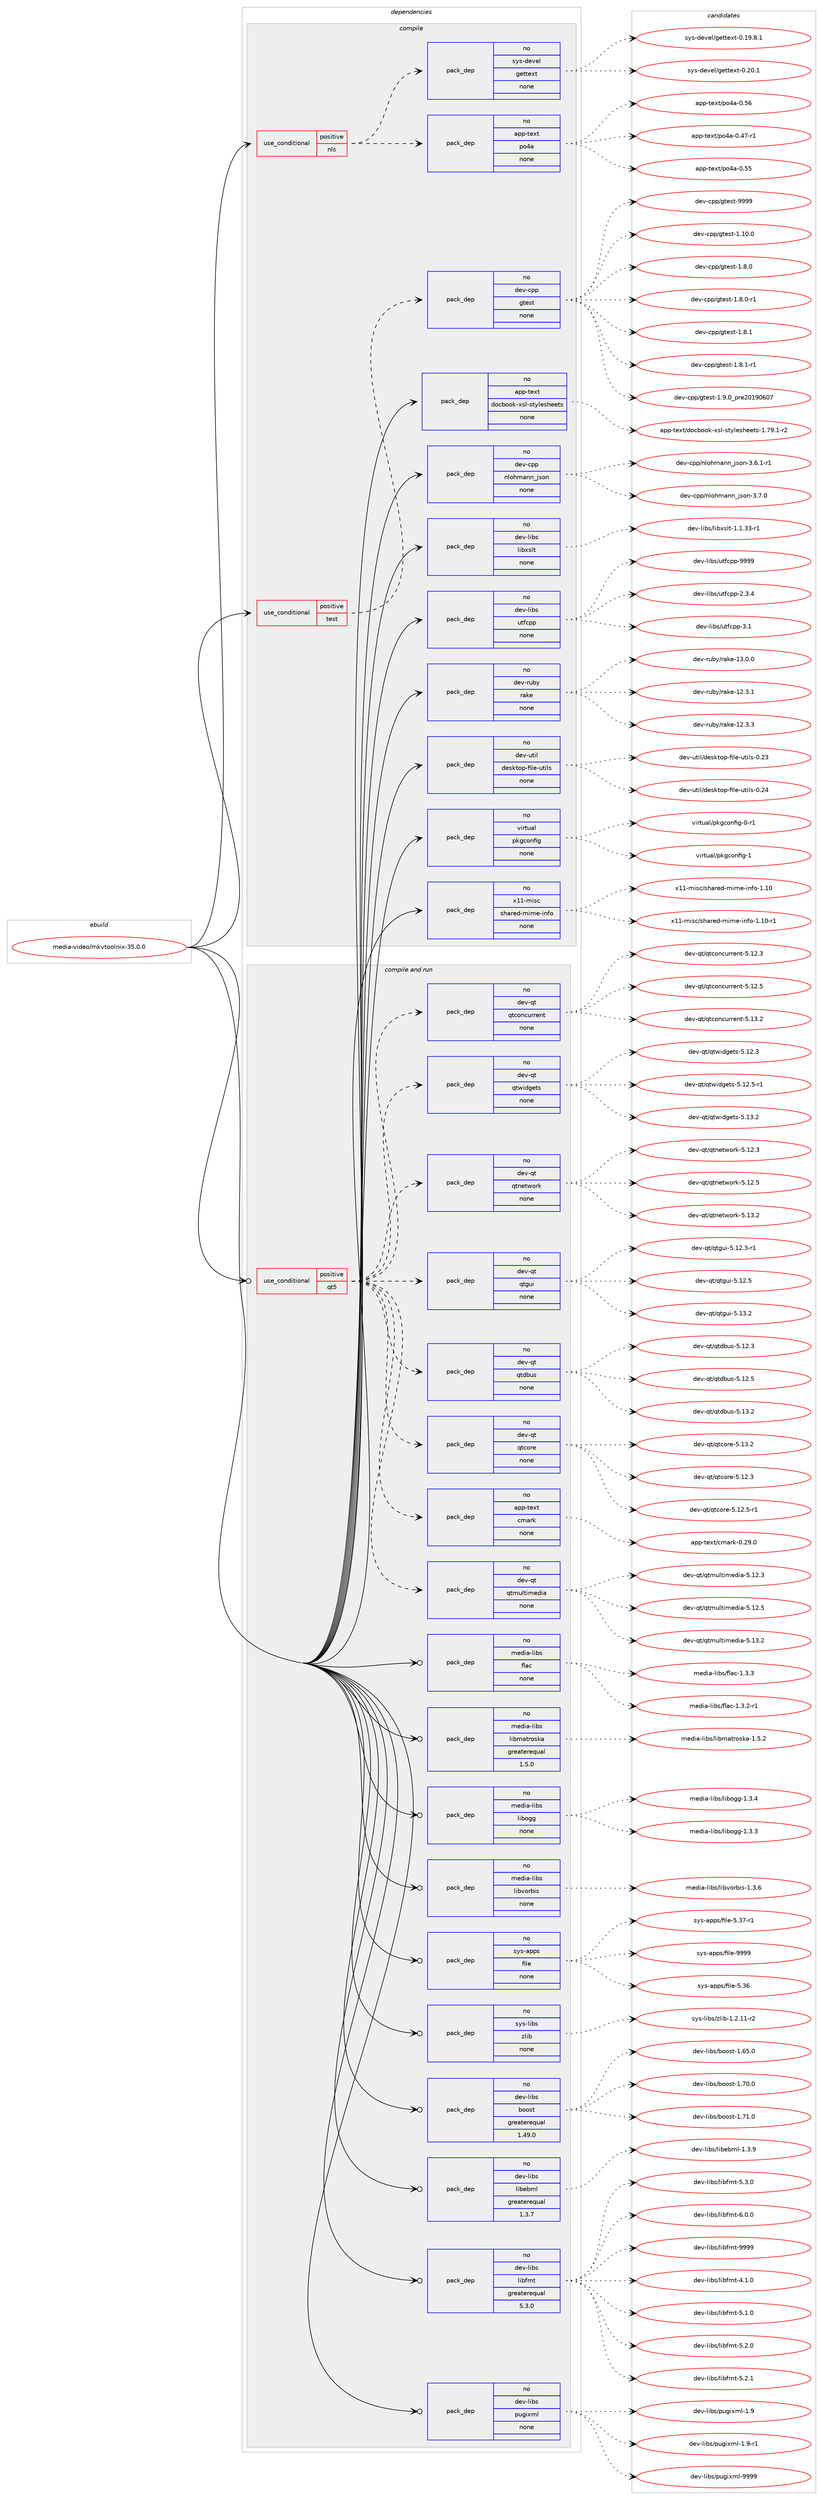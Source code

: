 digraph prolog {

# *************
# Graph options
# *************

newrank=true;
concentrate=true;
compound=true;
graph [rankdir=LR,fontname=Helvetica,fontsize=10,ranksep=1.5];#, ranksep=2.5, nodesep=0.2];
edge  [arrowhead=vee];
node  [fontname=Helvetica,fontsize=10];

# **********
# The ebuild
# **********

subgraph cluster_leftcol {
color=gray;
rank=same;
label=<<i>ebuild</i>>;
id [label="media-video/mkvtoolnix-35.0.0", color=red, width=4, href="../media-video/mkvtoolnix-35.0.0.svg"];
}

# ****************
# The dependencies
# ****************

subgraph cluster_midcol {
color=gray;
label=<<i>dependencies</i>>;
subgraph cluster_compile {
fillcolor="#eeeeee";
style=filled;
label=<<i>compile</i>>;
subgraph cond196591 {
dependency808451 [label=<<TABLE BORDER="0" CELLBORDER="1" CELLSPACING="0" CELLPADDING="4"><TR><TD ROWSPAN="3" CELLPADDING="10">use_conditional</TD></TR><TR><TD>positive</TD></TR><TR><TD>nls</TD></TR></TABLE>>, shape=none, color=red];
subgraph pack597758 {
dependency808452 [label=<<TABLE BORDER="0" CELLBORDER="1" CELLSPACING="0" CELLPADDING="4" WIDTH="220"><TR><TD ROWSPAN="6" CELLPADDING="30">pack_dep</TD></TR><TR><TD WIDTH="110">no</TD></TR><TR><TD>sys-devel</TD></TR><TR><TD>gettext</TD></TR><TR><TD>none</TD></TR><TR><TD></TD></TR></TABLE>>, shape=none, color=blue];
}
dependency808451:e -> dependency808452:w [weight=20,style="dashed",arrowhead="vee"];
subgraph pack597759 {
dependency808453 [label=<<TABLE BORDER="0" CELLBORDER="1" CELLSPACING="0" CELLPADDING="4" WIDTH="220"><TR><TD ROWSPAN="6" CELLPADDING="30">pack_dep</TD></TR><TR><TD WIDTH="110">no</TD></TR><TR><TD>app-text</TD></TR><TR><TD>po4a</TD></TR><TR><TD>none</TD></TR><TR><TD></TD></TR></TABLE>>, shape=none, color=blue];
}
dependency808451:e -> dependency808453:w [weight=20,style="dashed",arrowhead="vee"];
}
id:e -> dependency808451:w [weight=20,style="solid",arrowhead="vee"];
subgraph cond196592 {
dependency808454 [label=<<TABLE BORDER="0" CELLBORDER="1" CELLSPACING="0" CELLPADDING="4"><TR><TD ROWSPAN="3" CELLPADDING="10">use_conditional</TD></TR><TR><TD>positive</TD></TR><TR><TD>test</TD></TR></TABLE>>, shape=none, color=red];
subgraph pack597760 {
dependency808455 [label=<<TABLE BORDER="0" CELLBORDER="1" CELLSPACING="0" CELLPADDING="4" WIDTH="220"><TR><TD ROWSPAN="6" CELLPADDING="30">pack_dep</TD></TR><TR><TD WIDTH="110">no</TD></TR><TR><TD>dev-cpp</TD></TR><TR><TD>gtest</TD></TR><TR><TD>none</TD></TR><TR><TD></TD></TR></TABLE>>, shape=none, color=blue];
}
dependency808454:e -> dependency808455:w [weight=20,style="dashed",arrowhead="vee"];
}
id:e -> dependency808454:w [weight=20,style="solid",arrowhead="vee"];
subgraph pack597761 {
dependency808456 [label=<<TABLE BORDER="0" CELLBORDER="1" CELLSPACING="0" CELLPADDING="4" WIDTH="220"><TR><TD ROWSPAN="6" CELLPADDING="30">pack_dep</TD></TR><TR><TD WIDTH="110">no</TD></TR><TR><TD>app-text</TD></TR><TR><TD>docbook-xsl-stylesheets</TD></TR><TR><TD>none</TD></TR><TR><TD></TD></TR></TABLE>>, shape=none, color=blue];
}
id:e -> dependency808456:w [weight=20,style="solid",arrowhead="vee"];
subgraph pack597762 {
dependency808457 [label=<<TABLE BORDER="0" CELLBORDER="1" CELLSPACING="0" CELLPADDING="4" WIDTH="220"><TR><TD ROWSPAN="6" CELLPADDING="30">pack_dep</TD></TR><TR><TD WIDTH="110">no</TD></TR><TR><TD>dev-cpp</TD></TR><TR><TD>nlohmann_json</TD></TR><TR><TD>none</TD></TR><TR><TD></TD></TR></TABLE>>, shape=none, color=blue];
}
id:e -> dependency808457:w [weight=20,style="solid",arrowhead="vee"];
subgraph pack597763 {
dependency808458 [label=<<TABLE BORDER="0" CELLBORDER="1" CELLSPACING="0" CELLPADDING="4" WIDTH="220"><TR><TD ROWSPAN="6" CELLPADDING="30">pack_dep</TD></TR><TR><TD WIDTH="110">no</TD></TR><TR><TD>dev-libs</TD></TR><TR><TD>libxslt</TD></TR><TR><TD>none</TD></TR><TR><TD></TD></TR></TABLE>>, shape=none, color=blue];
}
id:e -> dependency808458:w [weight=20,style="solid",arrowhead="vee"];
subgraph pack597764 {
dependency808459 [label=<<TABLE BORDER="0" CELLBORDER="1" CELLSPACING="0" CELLPADDING="4" WIDTH="220"><TR><TD ROWSPAN="6" CELLPADDING="30">pack_dep</TD></TR><TR><TD WIDTH="110">no</TD></TR><TR><TD>dev-libs</TD></TR><TR><TD>utfcpp</TD></TR><TR><TD>none</TD></TR><TR><TD></TD></TR></TABLE>>, shape=none, color=blue];
}
id:e -> dependency808459:w [weight=20,style="solid",arrowhead="vee"];
subgraph pack597765 {
dependency808460 [label=<<TABLE BORDER="0" CELLBORDER="1" CELLSPACING="0" CELLPADDING="4" WIDTH="220"><TR><TD ROWSPAN="6" CELLPADDING="30">pack_dep</TD></TR><TR><TD WIDTH="110">no</TD></TR><TR><TD>dev-ruby</TD></TR><TR><TD>rake</TD></TR><TR><TD>none</TD></TR><TR><TD></TD></TR></TABLE>>, shape=none, color=blue];
}
id:e -> dependency808460:w [weight=20,style="solid",arrowhead="vee"];
subgraph pack597766 {
dependency808461 [label=<<TABLE BORDER="0" CELLBORDER="1" CELLSPACING="0" CELLPADDING="4" WIDTH="220"><TR><TD ROWSPAN="6" CELLPADDING="30">pack_dep</TD></TR><TR><TD WIDTH="110">no</TD></TR><TR><TD>dev-util</TD></TR><TR><TD>desktop-file-utils</TD></TR><TR><TD>none</TD></TR><TR><TD></TD></TR></TABLE>>, shape=none, color=blue];
}
id:e -> dependency808461:w [weight=20,style="solid",arrowhead="vee"];
subgraph pack597767 {
dependency808462 [label=<<TABLE BORDER="0" CELLBORDER="1" CELLSPACING="0" CELLPADDING="4" WIDTH="220"><TR><TD ROWSPAN="6" CELLPADDING="30">pack_dep</TD></TR><TR><TD WIDTH="110">no</TD></TR><TR><TD>virtual</TD></TR><TR><TD>pkgconfig</TD></TR><TR><TD>none</TD></TR><TR><TD></TD></TR></TABLE>>, shape=none, color=blue];
}
id:e -> dependency808462:w [weight=20,style="solid",arrowhead="vee"];
subgraph pack597768 {
dependency808463 [label=<<TABLE BORDER="0" CELLBORDER="1" CELLSPACING="0" CELLPADDING="4" WIDTH="220"><TR><TD ROWSPAN="6" CELLPADDING="30">pack_dep</TD></TR><TR><TD WIDTH="110">no</TD></TR><TR><TD>x11-misc</TD></TR><TR><TD>shared-mime-info</TD></TR><TR><TD>none</TD></TR><TR><TD></TD></TR></TABLE>>, shape=none, color=blue];
}
id:e -> dependency808463:w [weight=20,style="solid",arrowhead="vee"];
}
subgraph cluster_compileandrun {
fillcolor="#eeeeee";
style=filled;
label=<<i>compile and run</i>>;
subgraph cond196593 {
dependency808464 [label=<<TABLE BORDER="0" CELLBORDER="1" CELLSPACING="0" CELLPADDING="4"><TR><TD ROWSPAN="3" CELLPADDING="10">use_conditional</TD></TR><TR><TD>positive</TD></TR><TR><TD>qt5</TD></TR></TABLE>>, shape=none, color=red];
subgraph pack597769 {
dependency808465 [label=<<TABLE BORDER="0" CELLBORDER="1" CELLSPACING="0" CELLPADDING="4" WIDTH="220"><TR><TD ROWSPAN="6" CELLPADDING="30">pack_dep</TD></TR><TR><TD WIDTH="110">no</TD></TR><TR><TD>dev-qt</TD></TR><TR><TD>qtcore</TD></TR><TR><TD>none</TD></TR><TR><TD></TD></TR></TABLE>>, shape=none, color=blue];
}
dependency808464:e -> dependency808465:w [weight=20,style="dashed",arrowhead="vee"];
subgraph pack597770 {
dependency808466 [label=<<TABLE BORDER="0" CELLBORDER="1" CELLSPACING="0" CELLPADDING="4" WIDTH="220"><TR><TD ROWSPAN="6" CELLPADDING="30">pack_dep</TD></TR><TR><TD WIDTH="110">no</TD></TR><TR><TD>dev-qt</TD></TR><TR><TD>qtdbus</TD></TR><TR><TD>none</TD></TR><TR><TD></TD></TR></TABLE>>, shape=none, color=blue];
}
dependency808464:e -> dependency808466:w [weight=20,style="dashed",arrowhead="vee"];
subgraph pack597771 {
dependency808467 [label=<<TABLE BORDER="0" CELLBORDER="1" CELLSPACING="0" CELLPADDING="4" WIDTH="220"><TR><TD ROWSPAN="6" CELLPADDING="30">pack_dep</TD></TR><TR><TD WIDTH="110">no</TD></TR><TR><TD>dev-qt</TD></TR><TR><TD>qtgui</TD></TR><TR><TD>none</TD></TR><TR><TD></TD></TR></TABLE>>, shape=none, color=blue];
}
dependency808464:e -> dependency808467:w [weight=20,style="dashed",arrowhead="vee"];
subgraph pack597772 {
dependency808468 [label=<<TABLE BORDER="0" CELLBORDER="1" CELLSPACING="0" CELLPADDING="4" WIDTH="220"><TR><TD ROWSPAN="6" CELLPADDING="30">pack_dep</TD></TR><TR><TD WIDTH="110">no</TD></TR><TR><TD>dev-qt</TD></TR><TR><TD>qtnetwork</TD></TR><TR><TD>none</TD></TR><TR><TD></TD></TR></TABLE>>, shape=none, color=blue];
}
dependency808464:e -> dependency808468:w [weight=20,style="dashed",arrowhead="vee"];
subgraph pack597773 {
dependency808469 [label=<<TABLE BORDER="0" CELLBORDER="1" CELLSPACING="0" CELLPADDING="4" WIDTH="220"><TR><TD ROWSPAN="6" CELLPADDING="30">pack_dep</TD></TR><TR><TD WIDTH="110">no</TD></TR><TR><TD>dev-qt</TD></TR><TR><TD>qtwidgets</TD></TR><TR><TD>none</TD></TR><TR><TD></TD></TR></TABLE>>, shape=none, color=blue];
}
dependency808464:e -> dependency808469:w [weight=20,style="dashed",arrowhead="vee"];
subgraph pack597774 {
dependency808470 [label=<<TABLE BORDER="0" CELLBORDER="1" CELLSPACING="0" CELLPADDING="4" WIDTH="220"><TR><TD ROWSPAN="6" CELLPADDING="30">pack_dep</TD></TR><TR><TD WIDTH="110">no</TD></TR><TR><TD>dev-qt</TD></TR><TR><TD>qtconcurrent</TD></TR><TR><TD>none</TD></TR><TR><TD></TD></TR></TABLE>>, shape=none, color=blue];
}
dependency808464:e -> dependency808470:w [weight=20,style="dashed",arrowhead="vee"];
subgraph pack597775 {
dependency808471 [label=<<TABLE BORDER="0" CELLBORDER="1" CELLSPACING="0" CELLPADDING="4" WIDTH="220"><TR><TD ROWSPAN="6" CELLPADDING="30">pack_dep</TD></TR><TR><TD WIDTH="110">no</TD></TR><TR><TD>dev-qt</TD></TR><TR><TD>qtmultimedia</TD></TR><TR><TD>none</TD></TR><TR><TD></TD></TR></TABLE>>, shape=none, color=blue];
}
dependency808464:e -> dependency808471:w [weight=20,style="dashed",arrowhead="vee"];
subgraph pack597776 {
dependency808472 [label=<<TABLE BORDER="0" CELLBORDER="1" CELLSPACING="0" CELLPADDING="4" WIDTH="220"><TR><TD ROWSPAN="6" CELLPADDING="30">pack_dep</TD></TR><TR><TD WIDTH="110">no</TD></TR><TR><TD>app-text</TD></TR><TR><TD>cmark</TD></TR><TR><TD>none</TD></TR><TR><TD></TD></TR></TABLE>>, shape=none, color=blue];
}
dependency808464:e -> dependency808472:w [weight=20,style="dashed",arrowhead="vee"];
}
id:e -> dependency808464:w [weight=20,style="solid",arrowhead="odotvee"];
subgraph pack597777 {
dependency808473 [label=<<TABLE BORDER="0" CELLBORDER="1" CELLSPACING="0" CELLPADDING="4" WIDTH="220"><TR><TD ROWSPAN="6" CELLPADDING="30">pack_dep</TD></TR><TR><TD WIDTH="110">no</TD></TR><TR><TD>dev-libs</TD></TR><TR><TD>boost</TD></TR><TR><TD>greaterequal</TD></TR><TR><TD>1.49.0</TD></TR></TABLE>>, shape=none, color=blue];
}
id:e -> dependency808473:w [weight=20,style="solid",arrowhead="odotvee"];
subgraph pack597778 {
dependency808474 [label=<<TABLE BORDER="0" CELLBORDER="1" CELLSPACING="0" CELLPADDING="4" WIDTH="220"><TR><TD ROWSPAN="6" CELLPADDING="30">pack_dep</TD></TR><TR><TD WIDTH="110">no</TD></TR><TR><TD>dev-libs</TD></TR><TR><TD>libebml</TD></TR><TR><TD>greaterequal</TD></TR><TR><TD>1.3.7</TD></TR></TABLE>>, shape=none, color=blue];
}
id:e -> dependency808474:w [weight=20,style="solid",arrowhead="odotvee"];
subgraph pack597779 {
dependency808475 [label=<<TABLE BORDER="0" CELLBORDER="1" CELLSPACING="0" CELLPADDING="4" WIDTH="220"><TR><TD ROWSPAN="6" CELLPADDING="30">pack_dep</TD></TR><TR><TD WIDTH="110">no</TD></TR><TR><TD>dev-libs</TD></TR><TR><TD>libfmt</TD></TR><TR><TD>greaterequal</TD></TR><TR><TD>5.3.0</TD></TR></TABLE>>, shape=none, color=blue];
}
id:e -> dependency808475:w [weight=20,style="solid",arrowhead="odotvee"];
subgraph pack597780 {
dependency808476 [label=<<TABLE BORDER="0" CELLBORDER="1" CELLSPACING="0" CELLPADDING="4" WIDTH="220"><TR><TD ROWSPAN="6" CELLPADDING="30">pack_dep</TD></TR><TR><TD WIDTH="110">no</TD></TR><TR><TD>dev-libs</TD></TR><TR><TD>pugixml</TD></TR><TR><TD>none</TD></TR><TR><TD></TD></TR></TABLE>>, shape=none, color=blue];
}
id:e -> dependency808476:w [weight=20,style="solid",arrowhead="odotvee"];
subgraph pack597781 {
dependency808477 [label=<<TABLE BORDER="0" CELLBORDER="1" CELLSPACING="0" CELLPADDING="4" WIDTH="220"><TR><TD ROWSPAN="6" CELLPADDING="30">pack_dep</TD></TR><TR><TD WIDTH="110">no</TD></TR><TR><TD>media-libs</TD></TR><TR><TD>flac</TD></TR><TR><TD>none</TD></TR><TR><TD></TD></TR></TABLE>>, shape=none, color=blue];
}
id:e -> dependency808477:w [weight=20,style="solid",arrowhead="odotvee"];
subgraph pack597782 {
dependency808478 [label=<<TABLE BORDER="0" CELLBORDER="1" CELLSPACING="0" CELLPADDING="4" WIDTH="220"><TR><TD ROWSPAN="6" CELLPADDING="30">pack_dep</TD></TR><TR><TD WIDTH="110">no</TD></TR><TR><TD>media-libs</TD></TR><TR><TD>libmatroska</TD></TR><TR><TD>greaterequal</TD></TR><TR><TD>1.5.0</TD></TR></TABLE>>, shape=none, color=blue];
}
id:e -> dependency808478:w [weight=20,style="solid",arrowhead="odotvee"];
subgraph pack597783 {
dependency808479 [label=<<TABLE BORDER="0" CELLBORDER="1" CELLSPACING="0" CELLPADDING="4" WIDTH="220"><TR><TD ROWSPAN="6" CELLPADDING="30">pack_dep</TD></TR><TR><TD WIDTH="110">no</TD></TR><TR><TD>media-libs</TD></TR><TR><TD>libogg</TD></TR><TR><TD>none</TD></TR><TR><TD></TD></TR></TABLE>>, shape=none, color=blue];
}
id:e -> dependency808479:w [weight=20,style="solid",arrowhead="odotvee"];
subgraph pack597784 {
dependency808480 [label=<<TABLE BORDER="0" CELLBORDER="1" CELLSPACING="0" CELLPADDING="4" WIDTH="220"><TR><TD ROWSPAN="6" CELLPADDING="30">pack_dep</TD></TR><TR><TD WIDTH="110">no</TD></TR><TR><TD>media-libs</TD></TR><TR><TD>libvorbis</TD></TR><TR><TD>none</TD></TR><TR><TD></TD></TR></TABLE>>, shape=none, color=blue];
}
id:e -> dependency808480:w [weight=20,style="solid",arrowhead="odotvee"];
subgraph pack597785 {
dependency808481 [label=<<TABLE BORDER="0" CELLBORDER="1" CELLSPACING="0" CELLPADDING="4" WIDTH="220"><TR><TD ROWSPAN="6" CELLPADDING="30">pack_dep</TD></TR><TR><TD WIDTH="110">no</TD></TR><TR><TD>sys-apps</TD></TR><TR><TD>file</TD></TR><TR><TD>none</TD></TR><TR><TD></TD></TR></TABLE>>, shape=none, color=blue];
}
id:e -> dependency808481:w [weight=20,style="solid",arrowhead="odotvee"];
subgraph pack597786 {
dependency808482 [label=<<TABLE BORDER="0" CELLBORDER="1" CELLSPACING="0" CELLPADDING="4" WIDTH="220"><TR><TD ROWSPAN="6" CELLPADDING="30">pack_dep</TD></TR><TR><TD WIDTH="110">no</TD></TR><TR><TD>sys-libs</TD></TR><TR><TD>zlib</TD></TR><TR><TD>none</TD></TR><TR><TD></TD></TR></TABLE>>, shape=none, color=blue];
}
id:e -> dependency808482:w [weight=20,style="solid",arrowhead="odotvee"];
}
subgraph cluster_run {
fillcolor="#eeeeee";
style=filled;
label=<<i>run</i>>;
}
}

# **************
# The candidates
# **************

subgraph cluster_choices {
rank=same;
color=gray;
label=<<i>candidates</i>>;

subgraph choice597758 {
color=black;
nodesep=1;
choice1151211154510010111810110847103101116116101120116454846495746564649 [label="sys-devel/gettext-0.19.8.1", color=red, width=4,href="../sys-devel/gettext-0.19.8.1.svg"];
choice115121115451001011181011084710310111611610112011645484650484649 [label="sys-devel/gettext-0.20.1", color=red, width=4,href="../sys-devel/gettext-0.20.1.svg"];
dependency808452:e -> choice1151211154510010111810110847103101116116101120116454846495746564649:w [style=dotted,weight="100"];
dependency808452:e -> choice115121115451001011181011084710310111611610112011645484650484649:w [style=dotted,weight="100"];
}
subgraph choice597759 {
color=black;
nodesep=1;
choice971121124511610112011647112111529745484652554511449 [label="app-text/po4a-0.47-r1", color=red, width=4,href="../app-text/po4a-0.47-r1.svg"];
choice97112112451161011201164711211152974548465353 [label="app-text/po4a-0.55", color=red, width=4,href="../app-text/po4a-0.55.svg"];
choice97112112451161011201164711211152974548465354 [label="app-text/po4a-0.56", color=red, width=4,href="../app-text/po4a-0.56.svg"];
dependency808453:e -> choice971121124511610112011647112111529745484652554511449:w [style=dotted,weight="100"];
dependency808453:e -> choice97112112451161011201164711211152974548465353:w [style=dotted,weight="100"];
dependency808453:e -> choice97112112451161011201164711211152974548465354:w [style=dotted,weight="100"];
}
subgraph choice597760 {
color=black;
nodesep=1;
choice10010111845991121124710311610111511645494649484648 [label="dev-cpp/gtest-1.10.0", color=red, width=4,href="../dev-cpp/gtest-1.10.0.svg"];
choice100101118459911211247103116101115116454946564648 [label="dev-cpp/gtest-1.8.0", color=red, width=4,href="../dev-cpp/gtest-1.8.0.svg"];
choice1001011184599112112471031161011151164549465646484511449 [label="dev-cpp/gtest-1.8.0-r1", color=red, width=4,href="../dev-cpp/gtest-1.8.0-r1.svg"];
choice100101118459911211247103116101115116454946564649 [label="dev-cpp/gtest-1.8.1", color=red, width=4,href="../dev-cpp/gtest-1.8.1.svg"];
choice1001011184599112112471031161011151164549465646494511449 [label="dev-cpp/gtest-1.8.1-r1", color=red, width=4,href="../dev-cpp/gtest-1.8.1-r1.svg"];
choice100101118459911211247103116101115116454946574648951121141015048495748544855 [label="dev-cpp/gtest-1.9.0_pre20190607", color=red, width=4,href="../dev-cpp/gtest-1.9.0_pre20190607.svg"];
choice1001011184599112112471031161011151164557575757 [label="dev-cpp/gtest-9999", color=red, width=4,href="../dev-cpp/gtest-9999.svg"];
dependency808455:e -> choice10010111845991121124710311610111511645494649484648:w [style=dotted,weight="100"];
dependency808455:e -> choice100101118459911211247103116101115116454946564648:w [style=dotted,weight="100"];
dependency808455:e -> choice1001011184599112112471031161011151164549465646484511449:w [style=dotted,weight="100"];
dependency808455:e -> choice100101118459911211247103116101115116454946564649:w [style=dotted,weight="100"];
dependency808455:e -> choice1001011184599112112471031161011151164549465646494511449:w [style=dotted,weight="100"];
dependency808455:e -> choice100101118459911211247103116101115116454946574648951121141015048495748544855:w [style=dotted,weight="100"];
dependency808455:e -> choice1001011184599112112471031161011151164557575757:w [style=dotted,weight="100"];
}
subgraph choice597761 {
color=black;
nodesep=1;
choice97112112451161011201164710011199981111111074512011510845115116121108101115104101101116115454946555746494511450 [label="app-text/docbook-xsl-stylesheets-1.79.1-r2", color=red, width=4,href="../app-text/docbook-xsl-stylesheets-1.79.1-r2.svg"];
dependency808456:e -> choice97112112451161011201164710011199981111111074512011510845115116121108101115104101101116115454946555746494511450:w [style=dotted,weight="100"];
}
subgraph choice597762 {
color=black;
nodesep=1;
choice10010111845991121124711010811110410997110110951061151111104551465446494511449 [label="dev-cpp/nlohmann_json-3.6.1-r1", color=red, width=4,href="../dev-cpp/nlohmann_json-3.6.1-r1.svg"];
choice1001011184599112112471101081111041099711011095106115111110455146554648 [label="dev-cpp/nlohmann_json-3.7.0", color=red, width=4,href="../dev-cpp/nlohmann_json-3.7.0.svg"];
dependency808457:e -> choice10010111845991121124711010811110410997110110951061151111104551465446494511449:w [style=dotted,weight="100"];
dependency808457:e -> choice1001011184599112112471101081111041099711011095106115111110455146554648:w [style=dotted,weight="100"];
}
subgraph choice597763 {
color=black;
nodesep=1;
choice10010111845108105981154710810598120115108116454946494651514511449 [label="dev-libs/libxslt-1.1.33-r1", color=red, width=4,href="../dev-libs/libxslt-1.1.33-r1.svg"];
dependency808458:e -> choice10010111845108105981154710810598120115108116454946494651514511449:w [style=dotted,weight="100"];
}
subgraph choice597764 {
color=black;
nodesep=1;
choice10010111845108105981154711711610299112112455046514652 [label="dev-libs/utfcpp-2.3.4", color=red, width=4,href="../dev-libs/utfcpp-2.3.4.svg"];
choice1001011184510810598115471171161029911211245514649 [label="dev-libs/utfcpp-3.1", color=red, width=4,href="../dev-libs/utfcpp-3.1.svg"];
choice100101118451081059811547117116102991121124557575757 [label="dev-libs/utfcpp-9999", color=red, width=4,href="../dev-libs/utfcpp-9999.svg"];
dependency808459:e -> choice10010111845108105981154711711610299112112455046514652:w [style=dotted,weight="100"];
dependency808459:e -> choice1001011184510810598115471171161029911211245514649:w [style=dotted,weight="100"];
dependency808459:e -> choice100101118451081059811547117116102991121124557575757:w [style=dotted,weight="100"];
}
subgraph choice597765 {
color=black;
nodesep=1;
choice1001011184511411798121471149710710145495046514649 [label="dev-ruby/rake-12.3.1", color=red, width=4,href="../dev-ruby/rake-12.3.1.svg"];
choice1001011184511411798121471149710710145495046514651 [label="dev-ruby/rake-12.3.3", color=red, width=4,href="../dev-ruby/rake-12.3.3.svg"];
choice1001011184511411798121471149710710145495146484648 [label="dev-ruby/rake-13.0.0", color=red, width=4,href="../dev-ruby/rake-13.0.0.svg"];
dependency808460:e -> choice1001011184511411798121471149710710145495046514649:w [style=dotted,weight="100"];
dependency808460:e -> choice1001011184511411798121471149710710145495046514651:w [style=dotted,weight="100"];
dependency808460:e -> choice1001011184511411798121471149710710145495146484648:w [style=dotted,weight="100"];
}
subgraph choice597766 {
color=black;
nodesep=1;
choice100101118451171161051084710010111510711611111245102105108101451171161051081154548465051 [label="dev-util/desktop-file-utils-0.23", color=red, width=4,href="../dev-util/desktop-file-utils-0.23.svg"];
choice100101118451171161051084710010111510711611111245102105108101451171161051081154548465052 [label="dev-util/desktop-file-utils-0.24", color=red, width=4,href="../dev-util/desktop-file-utils-0.24.svg"];
dependency808461:e -> choice100101118451171161051084710010111510711611111245102105108101451171161051081154548465051:w [style=dotted,weight="100"];
dependency808461:e -> choice100101118451171161051084710010111510711611111245102105108101451171161051081154548465052:w [style=dotted,weight="100"];
}
subgraph choice597767 {
color=black;
nodesep=1;
choice11810511411611797108471121071039911111010210510345484511449 [label="virtual/pkgconfig-0-r1", color=red, width=4,href="../virtual/pkgconfig-0-r1.svg"];
choice1181051141161179710847112107103991111101021051034549 [label="virtual/pkgconfig-1", color=red, width=4,href="../virtual/pkgconfig-1.svg"];
dependency808462:e -> choice11810511411611797108471121071039911111010210510345484511449:w [style=dotted,weight="100"];
dependency808462:e -> choice1181051141161179710847112107103991111101021051034549:w [style=dotted,weight="100"];
}
subgraph choice597768 {
color=black;
nodesep=1;
choice12049494510910511599471151049711410110045109105109101451051101021114549464948 [label="x11-misc/shared-mime-info-1.10", color=red, width=4,href="../x11-misc/shared-mime-info-1.10.svg"];
choice120494945109105115994711510497114101100451091051091014510511010211145494649484511449 [label="x11-misc/shared-mime-info-1.10-r1", color=red, width=4,href="../x11-misc/shared-mime-info-1.10-r1.svg"];
dependency808463:e -> choice12049494510910511599471151049711410110045109105109101451051101021114549464948:w [style=dotted,weight="100"];
dependency808463:e -> choice120494945109105115994711510497114101100451091051091014510511010211145494649484511449:w [style=dotted,weight="100"];
}
subgraph choice597769 {
color=black;
nodesep=1;
choice10010111845113116471131169911111410145534649504651 [label="dev-qt/qtcore-5.12.3", color=red, width=4,href="../dev-qt/qtcore-5.12.3.svg"];
choice100101118451131164711311699111114101455346495046534511449 [label="dev-qt/qtcore-5.12.5-r1", color=red, width=4,href="../dev-qt/qtcore-5.12.5-r1.svg"];
choice10010111845113116471131169911111410145534649514650 [label="dev-qt/qtcore-5.13.2", color=red, width=4,href="../dev-qt/qtcore-5.13.2.svg"];
dependency808465:e -> choice10010111845113116471131169911111410145534649504651:w [style=dotted,weight="100"];
dependency808465:e -> choice100101118451131164711311699111114101455346495046534511449:w [style=dotted,weight="100"];
dependency808465:e -> choice10010111845113116471131169911111410145534649514650:w [style=dotted,weight="100"];
}
subgraph choice597770 {
color=black;
nodesep=1;
choice10010111845113116471131161009811711545534649504651 [label="dev-qt/qtdbus-5.12.3", color=red, width=4,href="../dev-qt/qtdbus-5.12.3.svg"];
choice10010111845113116471131161009811711545534649504653 [label="dev-qt/qtdbus-5.12.5", color=red, width=4,href="../dev-qt/qtdbus-5.12.5.svg"];
choice10010111845113116471131161009811711545534649514650 [label="dev-qt/qtdbus-5.13.2", color=red, width=4,href="../dev-qt/qtdbus-5.13.2.svg"];
dependency808466:e -> choice10010111845113116471131161009811711545534649504651:w [style=dotted,weight="100"];
dependency808466:e -> choice10010111845113116471131161009811711545534649504653:w [style=dotted,weight="100"];
dependency808466:e -> choice10010111845113116471131161009811711545534649514650:w [style=dotted,weight="100"];
}
subgraph choice597771 {
color=black;
nodesep=1;
choice1001011184511311647113116103117105455346495046514511449 [label="dev-qt/qtgui-5.12.3-r1", color=red, width=4,href="../dev-qt/qtgui-5.12.3-r1.svg"];
choice100101118451131164711311610311710545534649504653 [label="dev-qt/qtgui-5.12.5", color=red, width=4,href="../dev-qt/qtgui-5.12.5.svg"];
choice100101118451131164711311610311710545534649514650 [label="dev-qt/qtgui-5.13.2", color=red, width=4,href="../dev-qt/qtgui-5.13.2.svg"];
dependency808467:e -> choice1001011184511311647113116103117105455346495046514511449:w [style=dotted,weight="100"];
dependency808467:e -> choice100101118451131164711311610311710545534649504653:w [style=dotted,weight="100"];
dependency808467:e -> choice100101118451131164711311610311710545534649514650:w [style=dotted,weight="100"];
}
subgraph choice597772 {
color=black;
nodesep=1;
choice100101118451131164711311611010111611911111410745534649504651 [label="dev-qt/qtnetwork-5.12.3", color=red, width=4,href="../dev-qt/qtnetwork-5.12.3.svg"];
choice100101118451131164711311611010111611911111410745534649504653 [label="dev-qt/qtnetwork-5.12.5", color=red, width=4,href="../dev-qt/qtnetwork-5.12.5.svg"];
choice100101118451131164711311611010111611911111410745534649514650 [label="dev-qt/qtnetwork-5.13.2", color=red, width=4,href="../dev-qt/qtnetwork-5.13.2.svg"];
dependency808468:e -> choice100101118451131164711311611010111611911111410745534649504651:w [style=dotted,weight="100"];
dependency808468:e -> choice100101118451131164711311611010111611911111410745534649504653:w [style=dotted,weight="100"];
dependency808468:e -> choice100101118451131164711311611010111611911111410745534649514650:w [style=dotted,weight="100"];
}
subgraph choice597773 {
color=black;
nodesep=1;
choice100101118451131164711311611910510010310111611545534649504651 [label="dev-qt/qtwidgets-5.12.3", color=red, width=4,href="../dev-qt/qtwidgets-5.12.3.svg"];
choice1001011184511311647113116119105100103101116115455346495046534511449 [label="dev-qt/qtwidgets-5.12.5-r1", color=red, width=4,href="../dev-qt/qtwidgets-5.12.5-r1.svg"];
choice100101118451131164711311611910510010310111611545534649514650 [label="dev-qt/qtwidgets-5.13.2", color=red, width=4,href="../dev-qt/qtwidgets-5.13.2.svg"];
dependency808469:e -> choice100101118451131164711311611910510010310111611545534649504651:w [style=dotted,weight="100"];
dependency808469:e -> choice1001011184511311647113116119105100103101116115455346495046534511449:w [style=dotted,weight="100"];
dependency808469:e -> choice100101118451131164711311611910510010310111611545534649514650:w [style=dotted,weight="100"];
}
subgraph choice597774 {
color=black;
nodesep=1;
choice1001011184511311647113116991111109911711411410111011645534649504651 [label="dev-qt/qtconcurrent-5.12.3", color=red, width=4,href="../dev-qt/qtconcurrent-5.12.3.svg"];
choice1001011184511311647113116991111109911711411410111011645534649504653 [label="dev-qt/qtconcurrent-5.12.5", color=red, width=4,href="../dev-qt/qtconcurrent-5.12.5.svg"];
choice1001011184511311647113116991111109911711411410111011645534649514650 [label="dev-qt/qtconcurrent-5.13.2", color=red, width=4,href="../dev-qt/qtconcurrent-5.13.2.svg"];
dependency808470:e -> choice1001011184511311647113116991111109911711411410111011645534649504651:w [style=dotted,weight="100"];
dependency808470:e -> choice1001011184511311647113116991111109911711411410111011645534649504653:w [style=dotted,weight="100"];
dependency808470:e -> choice1001011184511311647113116991111109911711411410111011645534649514650:w [style=dotted,weight="100"];
}
subgraph choice597775 {
color=black;
nodesep=1;
choice10010111845113116471131161091171081161051091011001059745534649504651 [label="dev-qt/qtmultimedia-5.12.3", color=red, width=4,href="../dev-qt/qtmultimedia-5.12.3.svg"];
choice10010111845113116471131161091171081161051091011001059745534649504653 [label="dev-qt/qtmultimedia-5.12.5", color=red, width=4,href="../dev-qt/qtmultimedia-5.12.5.svg"];
choice10010111845113116471131161091171081161051091011001059745534649514650 [label="dev-qt/qtmultimedia-5.13.2", color=red, width=4,href="../dev-qt/qtmultimedia-5.13.2.svg"];
dependency808471:e -> choice10010111845113116471131161091171081161051091011001059745534649504651:w [style=dotted,weight="100"];
dependency808471:e -> choice10010111845113116471131161091171081161051091011001059745534649504653:w [style=dotted,weight="100"];
dependency808471:e -> choice10010111845113116471131161091171081161051091011001059745534649514650:w [style=dotted,weight="100"];
}
subgraph choice597776 {
color=black;
nodesep=1;
choice971121124511610112011647991099711410745484650574648 [label="app-text/cmark-0.29.0", color=red, width=4,href="../app-text/cmark-0.29.0.svg"];
dependency808472:e -> choice971121124511610112011647991099711410745484650574648:w [style=dotted,weight="100"];
}
subgraph choice597777 {
color=black;
nodesep=1;
choice1001011184510810598115479811111111511645494654534648 [label="dev-libs/boost-1.65.0", color=red, width=4,href="../dev-libs/boost-1.65.0.svg"];
choice1001011184510810598115479811111111511645494655484648 [label="dev-libs/boost-1.70.0", color=red, width=4,href="../dev-libs/boost-1.70.0.svg"];
choice1001011184510810598115479811111111511645494655494648 [label="dev-libs/boost-1.71.0", color=red, width=4,href="../dev-libs/boost-1.71.0.svg"];
dependency808473:e -> choice1001011184510810598115479811111111511645494654534648:w [style=dotted,weight="100"];
dependency808473:e -> choice1001011184510810598115479811111111511645494655484648:w [style=dotted,weight="100"];
dependency808473:e -> choice1001011184510810598115479811111111511645494655494648:w [style=dotted,weight="100"];
}
subgraph choice597778 {
color=black;
nodesep=1;
choice1001011184510810598115471081059810198109108454946514657 [label="dev-libs/libebml-1.3.9", color=red, width=4,href="../dev-libs/libebml-1.3.9.svg"];
dependency808474:e -> choice1001011184510810598115471081059810198109108454946514657:w [style=dotted,weight="100"];
}
subgraph choice597779 {
color=black;
nodesep=1;
choice10010111845108105981154710810598102109116455246494648 [label="dev-libs/libfmt-4.1.0", color=red, width=4,href="../dev-libs/libfmt-4.1.0.svg"];
choice10010111845108105981154710810598102109116455346494648 [label="dev-libs/libfmt-5.1.0", color=red, width=4,href="../dev-libs/libfmt-5.1.0.svg"];
choice10010111845108105981154710810598102109116455346504648 [label="dev-libs/libfmt-5.2.0", color=red, width=4,href="../dev-libs/libfmt-5.2.0.svg"];
choice10010111845108105981154710810598102109116455346504649 [label="dev-libs/libfmt-5.2.1", color=red, width=4,href="../dev-libs/libfmt-5.2.1.svg"];
choice10010111845108105981154710810598102109116455346514648 [label="dev-libs/libfmt-5.3.0", color=red, width=4,href="../dev-libs/libfmt-5.3.0.svg"];
choice10010111845108105981154710810598102109116455446484648 [label="dev-libs/libfmt-6.0.0", color=red, width=4,href="../dev-libs/libfmt-6.0.0.svg"];
choice100101118451081059811547108105981021091164557575757 [label="dev-libs/libfmt-9999", color=red, width=4,href="../dev-libs/libfmt-9999.svg"];
dependency808475:e -> choice10010111845108105981154710810598102109116455246494648:w [style=dotted,weight="100"];
dependency808475:e -> choice10010111845108105981154710810598102109116455346494648:w [style=dotted,weight="100"];
dependency808475:e -> choice10010111845108105981154710810598102109116455346504648:w [style=dotted,weight="100"];
dependency808475:e -> choice10010111845108105981154710810598102109116455346504649:w [style=dotted,weight="100"];
dependency808475:e -> choice10010111845108105981154710810598102109116455346514648:w [style=dotted,weight="100"];
dependency808475:e -> choice10010111845108105981154710810598102109116455446484648:w [style=dotted,weight="100"];
dependency808475:e -> choice100101118451081059811547108105981021091164557575757:w [style=dotted,weight="100"];
}
subgraph choice597780 {
color=black;
nodesep=1;
choice10010111845108105981154711211710310512010910845494657 [label="dev-libs/pugixml-1.9", color=red, width=4,href="../dev-libs/pugixml-1.9.svg"];
choice100101118451081059811547112117103105120109108454946574511449 [label="dev-libs/pugixml-1.9-r1", color=red, width=4,href="../dev-libs/pugixml-1.9-r1.svg"];
choice1001011184510810598115471121171031051201091084557575757 [label="dev-libs/pugixml-9999", color=red, width=4,href="../dev-libs/pugixml-9999.svg"];
dependency808476:e -> choice10010111845108105981154711211710310512010910845494657:w [style=dotted,weight="100"];
dependency808476:e -> choice100101118451081059811547112117103105120109108454946574511449:w [style=dotted,weight="100"];
dependency808476:e -> choice1001011184510810598115471121171031051201091084557575757:w [style=dotted,weight="100"];
}
subgraph choice597781 {
color=black;
nodesep=1;
choice1091011001059745108105981154710210897994549465146504511449 [label="media-libs/flac-1.3.2-r1", color=red, width=4,href="../media-libs/flac-1.3.2-r1.svg"];
choice109101100105974510810598115471021089799454946514651 [label="media-libs/flac-1.3.3", color=red, width=4,href="../media-libs/flac-1.3.3.svg"];
dependency808477:e -> choice1091011001059745108105981154710210897994549465146504511449:w [style=dotted,weight="100"];
dependency808477:e -> choice109101100105974510810598115471021089799454946514651:w [style=dotted,weight="100"];
}
subgraph choice597782 {
color=black;
nodesep=1;
choice10910110010597451081059811547108105981099711611411111510797454946534650 [label="media-libs/libmatroska-1.5.2", color=red, width=4,href="../media-libs/libmatroska-1.5.2.svg"];
dependency808478:e -> choice10910110010597451081059811547108105981099711611411111510797454946534650:w [style=dotted,weight="100"];
}
subgraph choice597783 {
color=black;
nodesep=1;
choice1091011001059745108105981154710810598111103103454946514651 [label="media-libs/libogg-1.3.3", color=red, width=4,href="../media-libs/libogg-1.3.3.svg"];
choice1091011001059745108105981154710810598111103103454946514652 [label="media-libs/libogg-1.3.4", color=red, width=4,href="../media-libs/libogg-1.3.4.svg"];
dependency808479:e -> choice1091011001059745108105981154710810598111103103454946514651:w [style=dotted,weight="100"];
dependency808479:e -> choice1091011001059745108105981154710810598111103103454946514652:w [style=dotted,weight="100"];
}
subgraph choice597784 {
color=black;
nodesep=1;
choice109101100105974510810598115471081059811811111498105115454946514654 [label="media-libs/libvorbis-1.3.6", color=red, width=4,href="../media-libs/libvorbis-1.3.6.svg"];
dependency808480:e -> choice109101100105974510810598115471081059811811111498105115454946514654:w [style=dotted,weight="100"];
}
subgraph choice597785 {
color=black;
nodesep=1;
choice1151211154597112112115471021051081014553465154 [label="sys-apps/file-5.36", color=red, width=4,href="../sys-apps/file-5.36.svg"];
choice11512111545971121121154710210510810145534651554511449 [label="sys-apps/file-5.37-r1", color=red, width=4,href="../sys-apps/file-5.37-r1.svg"];
choice1151211154597112112115471021051081014557575757 [label="sys-apps/file-9999", color=red, width=4,href="../sys-apps/file-9999.svg"];
dependency808481:e -> choice1151211154597112112115471021051081014553465154:w [style=dotted,weight="100"];
dependency808481:e -> choice11512111545971121121154710210510810145534651554511449:w [style=dotted,weight="100"];
dependency808481:e -> choice1151211154597112112115471021051081014557575757:w [style=dotted,weight="100"];
}
subgraph choice597786 {
color=black;
nodesep=1;
choice11512111545108105981154712210810598454946504649494511450 [label="sys-libs/zlib-1.2.11-r2", color=red, width=4,href="../sys-libs/zlib-1.2.11-r2.svg"];
dependency808482:e -> choice11512111545108105981154712210810598454946504649494511450:w [style=dotted,weight="100"];
}
}

}
